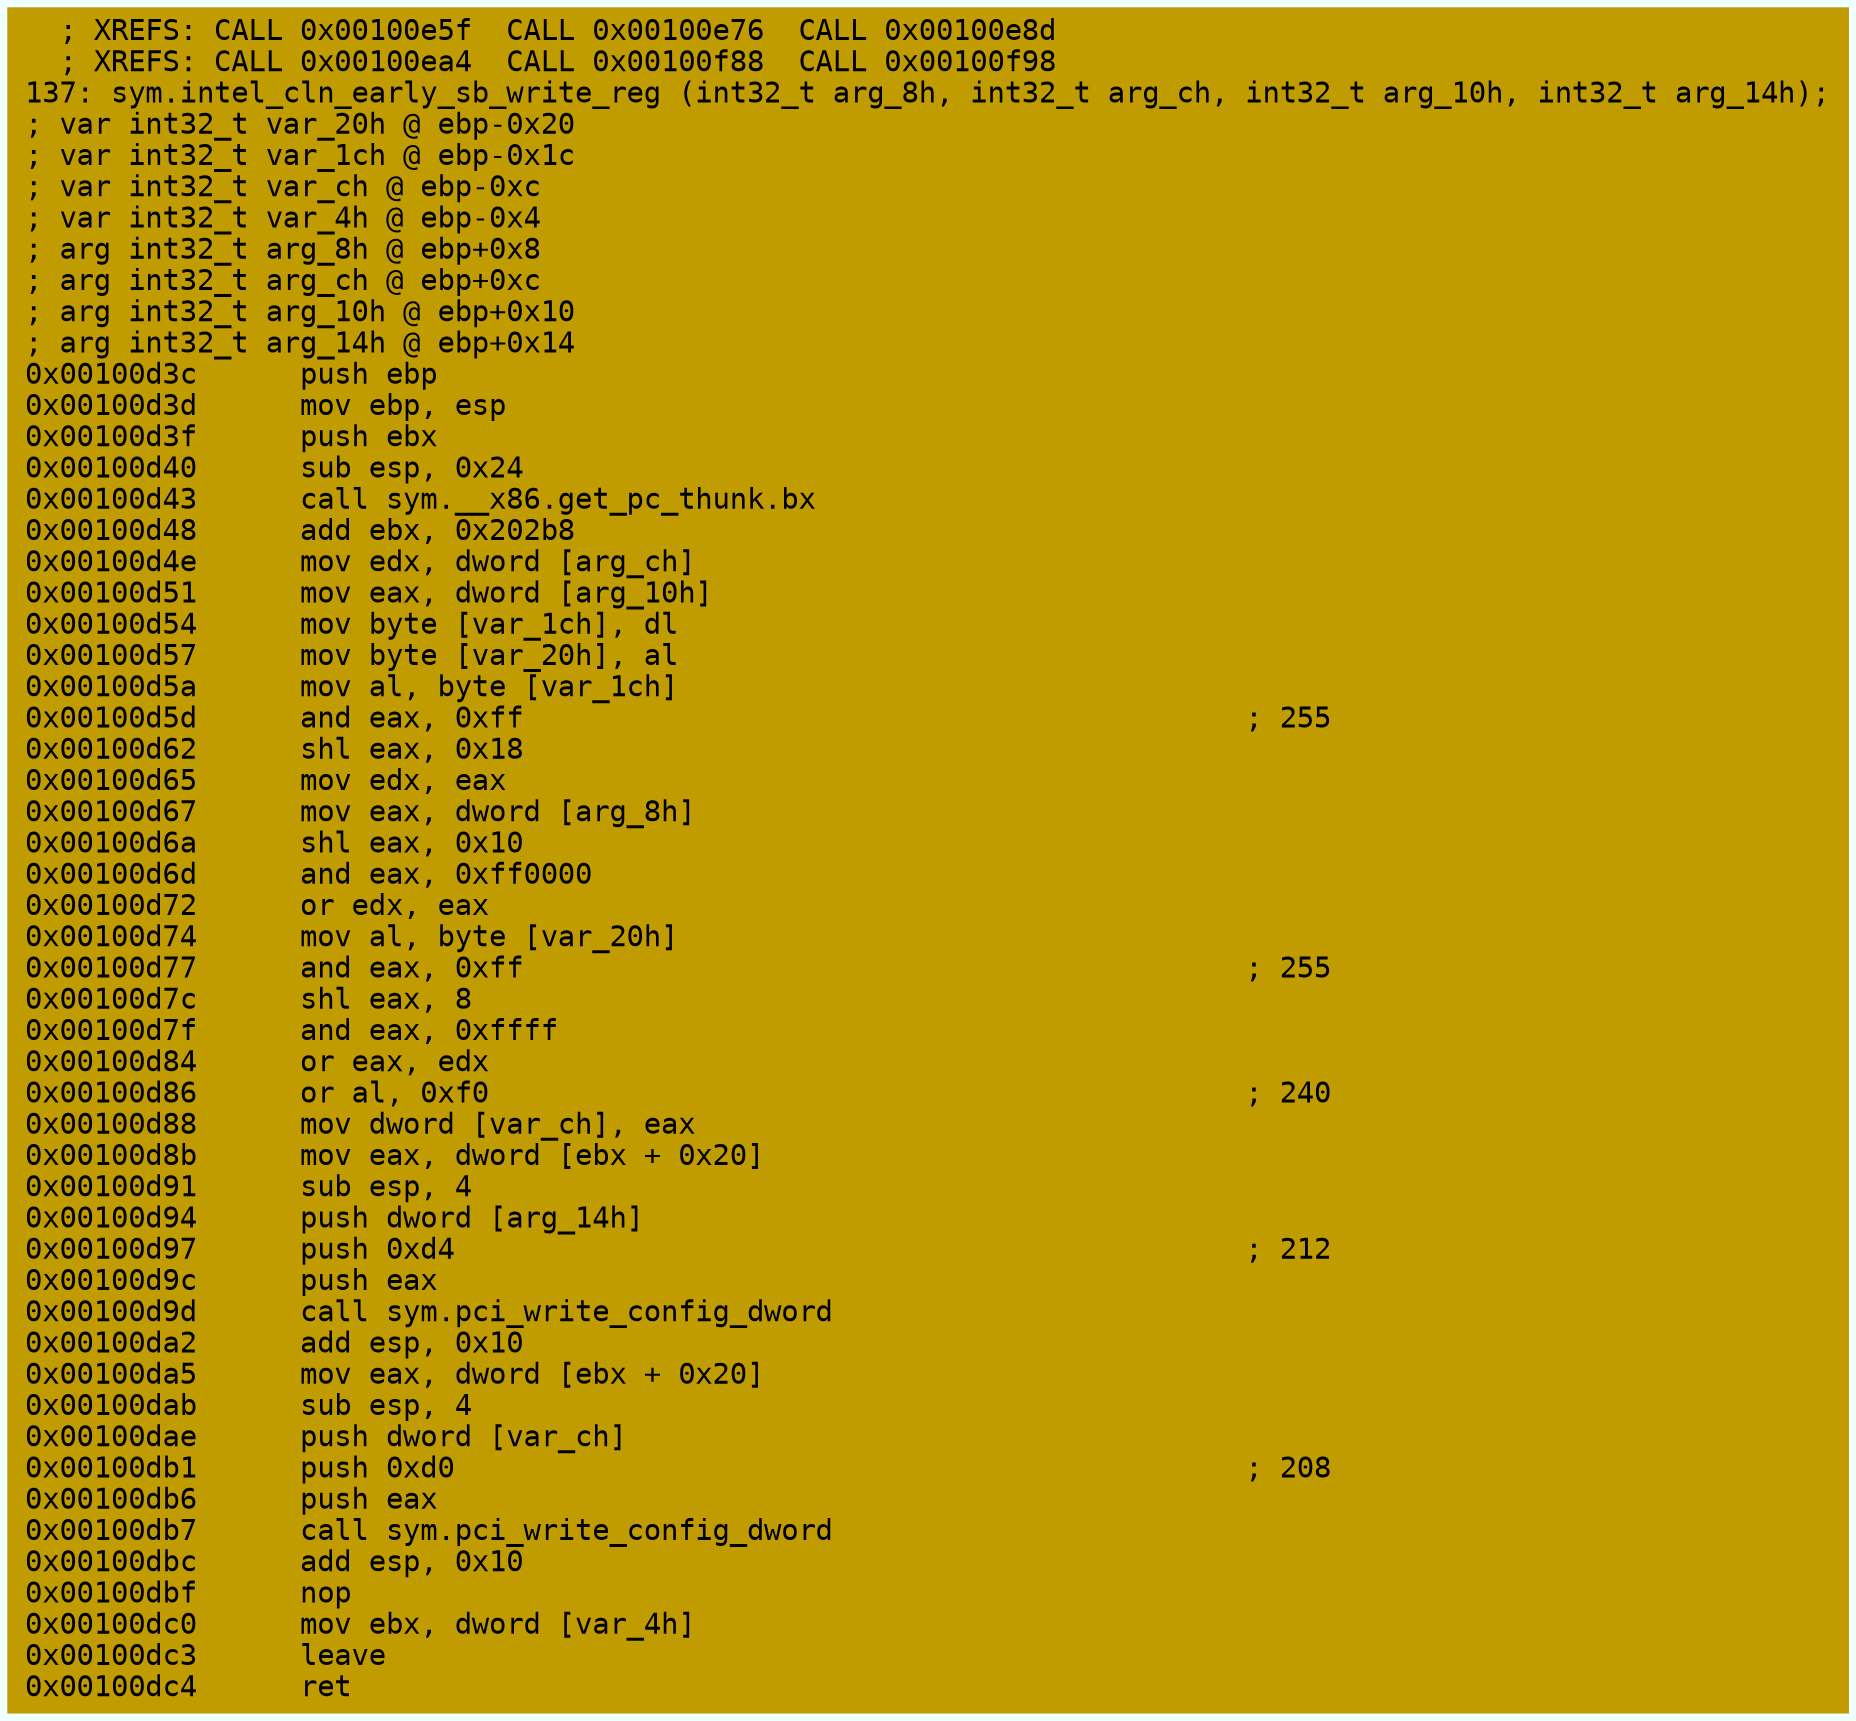 digraph code {
	graph [bgcolor=azure fontsize=8 fontname="Courier" splines="ortho"];
	node [fillcolor=gray style=filled shape=box];
	edge [arrowhead="normal"];
	"0x00100d3c" [URL="sym.intel_cln_early_sb_write_reg/0x00100d3c", fillcolor="#c19c00",color="#c19c00", fontname="Courier",label="  ; XREFS: CALL 0x00100e5f  CALL 0x00100e76  CALL 0x00100e8d  \l  ; XREFS: CALL 0x00100ea4  CALL 0x00100f88  CALL 0x00100f98  \l137: sym.intel_cln_early_sb_write_reg (int32_t arg_8h, int32_t arg_ch, int32_t arg_10h, int32_t arg_14h);\l; var int32_t var_20h @ ebp-0x20\l; var int32_t var_1ch @ ebp-0x1c\l; var int32_t var_ch @ ebp-0xc\l; var int32_t var_4h @ ebp-0x4\l; arg int32_t arg_8h @ ebp+0x8\l; arg int32_t arg_ch @ ebp+0xc\l; arg int32_t arg_10h @ ebp+0x10\l; arg int32_t arg_14h @ ebp+0x14\l0x00100d3c      push ebp\l0x00100d3d      mov ebp, esp\l0x00100d3f      push ebx\l0x00100d40      sub esp, 0x24\l0x00100d43      call sym.__x86.get_pc_thunk.bx\l0x00100d48      add ebx, 0x202b8\l0x00100d4e      mov edx, dword [arg_ch]\l0x00100d51      mov eax, dword [arg_10h]\l0x00100d54      mov byte [var_1ch], dl\l0x00100d57      mov byte [var_20h], al\l0x00100d5a      mov al, byte [var_1ch]\l0x00100d5d      and eax, 0xff                                          ; 255\l0x00100d62      shl eax, 0x18\l0x00100d65      mov edx, eax\l0x00100d67      mov eax, dword [arg_8h]\l0x00100d6a      shl eax, 0x10\l0x00100d6d      and eax, 0xff0000\l0x00100d72      or edx, eax\l0x00100d74      mov al, byte [var_20h]\l0x00100d77      and eax, 0xff                                          ; 255\l0x00100d7c      shl eax, 8\l0x00100d7f      and eax, 0xffff\l0x00100d84      or eax, edx\l0x00100d86      or al, 0xf0                                            ; 240\l0x00100d88      mov dword [var_ch], eax\l0x00100d8b      mov eax, dword [ebx + 0x20]\l0x00100d91      sub esp, 4\l0x00100d94      push dword [arg_14h]\l0x00100d97      push 0xd4                                              ; 212\l0x00100d9c      push eax\l0x00100d9d      call sym.pci_write_config_dword\l0x00100da2      add esp, 0x10\l0x00100da5      mov eax, dword [ebx + 0x20]\l0x00100dab      sub esp, 4\l0x00100dae      push dword [var_ch]\l0x00100db1      push 0xd0                                              ; 208\l0x00100db6      push eax\l0x00100db7      call sym.pci_write_config_dword\l0x00100dbc      add esp, 0x10\l0x00100dbf      nop\l0x00100dc0      mov ebx, dword [var_4h]\l0x00100dc3      leave\l0x00100dc4      ret\l"]
}
